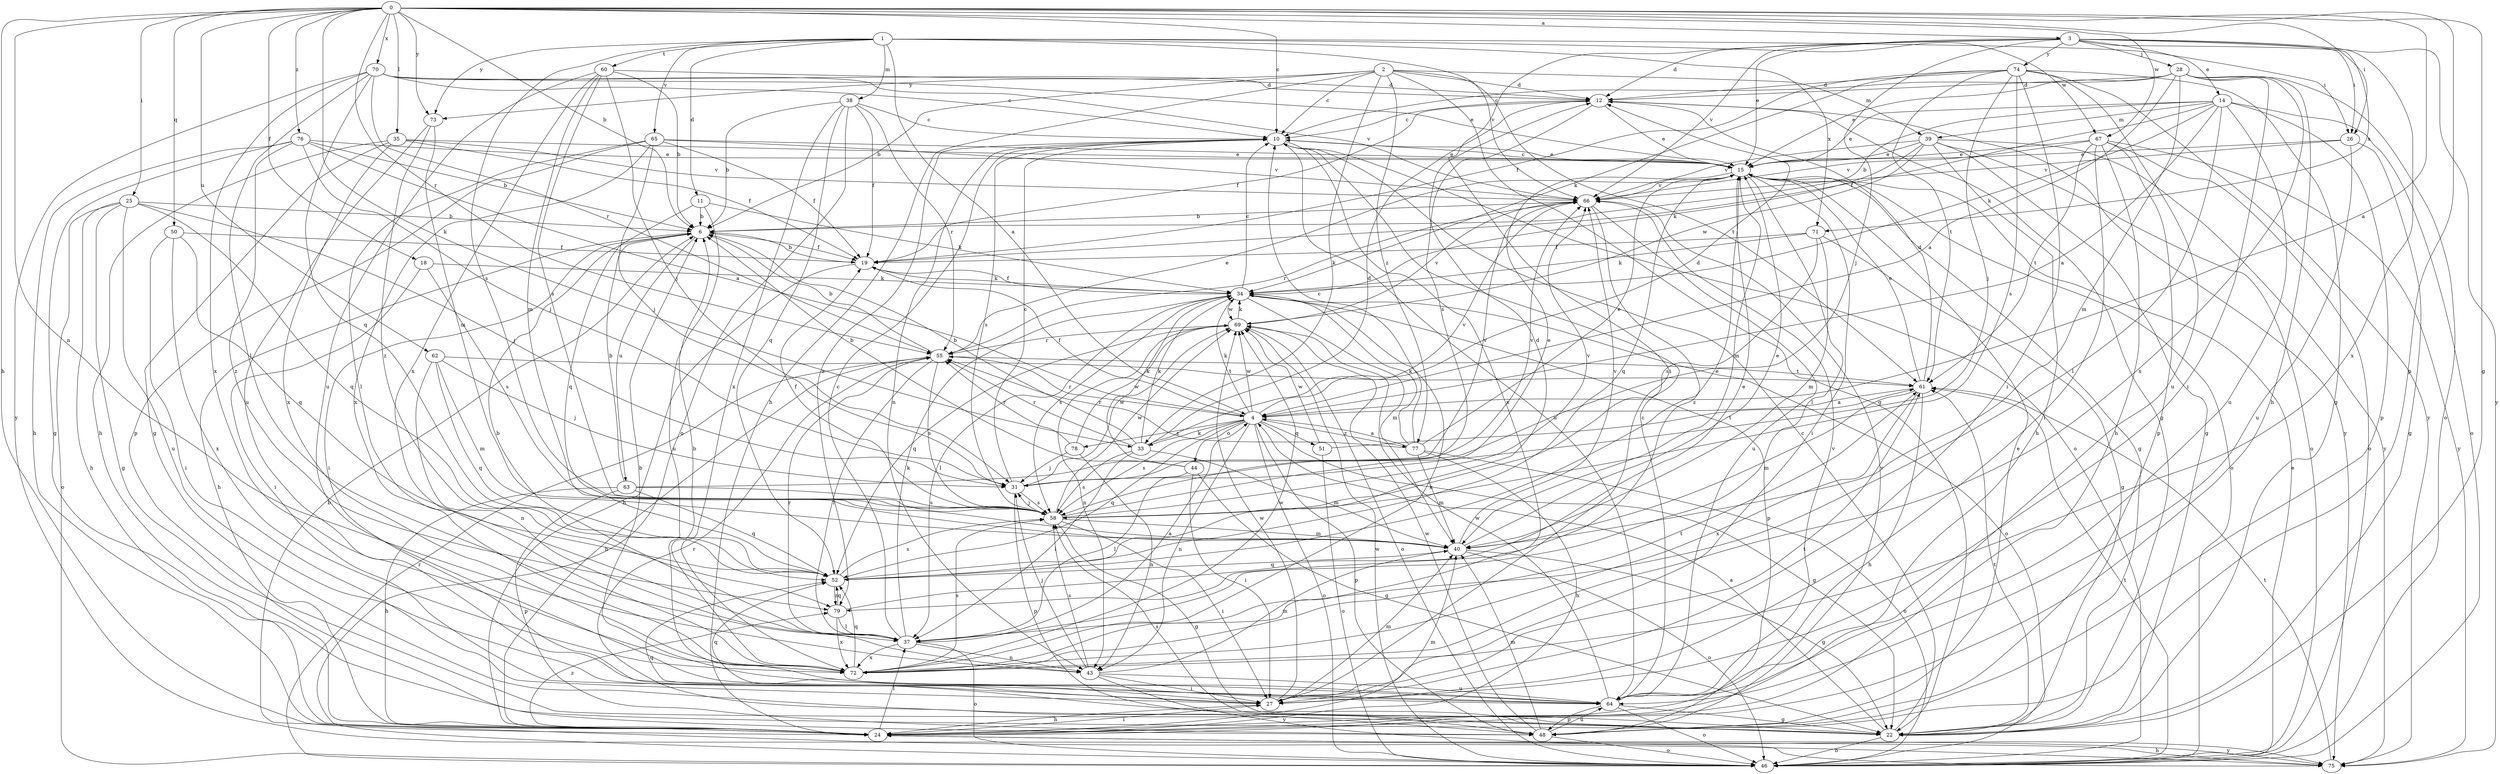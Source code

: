 strict digraph  {
0;
1;
2;
3;
4;
6;
10;
11;
12;
14;
15;
18;
19;
22;
24;
25;
26;
27;
28;
31;
33;
34;
35;
37;
38;
39;
40;
43;
44;
46;
48;
50;
51;
52;
55;
58;
60;
61;
62;
63;
64;
65;
66;
67;
69;
70;
71;
72;
73;
74;
75;
76;
77;
78;
79;
0 -> 3  [label=a];
0 -> 4  [label=a];
0 -> 6  [label=b];
0 -> 10  [label=c];
0 -> 18  [label=f];
0 -> 22  [label=g];
0 -> 24  [label=h];
0 -> 25  [label=i];
0 -> 26  [label=i];
0 -> 33  [label=k];
0 -> 35  [label=l];
0 -> 43  [label=n];
0 -> 48  [label=p];
0 -> 50  [label=q];
0 -> 55  [label=r];
0 -> 62  [label=u];
0 -> 67  [label=w];
0 -> 70  [label=x];
0 -> 73  [label=y];
0 -> 76  [label=z];
1 -> 4  [label=a];
1 -> 11  [label=d];
1 -> 26  [label=i];
1 -> 38  [label=m];
1 -> 58  [label=s];
1 -> 60  [label=t];
1 -> 65  [label=v];
1 -> 66  [label=v];
1 -> 67  [label=w];
1 -> 71  [label=x];
1 -> 73  [label=y];
2 -> 6  [label=b];
2 -> 10  [label=c];
2 -> 12  [label=d];
2 -> 22  [label=g];
2 -> 24  [label=h];
2 -> 33  [label=k];
2 -> 39  [label=m];
2 -> 61  [label=t];
2 -> 73  [label=y];
2 -> 77  [label=z];
3 -> 12  [label=d];
3 -> 14  [label=e];
3 -> 15  [label=e];
3 -> 26  [label=i];
3 -> 27  [label=i];
3 -> 28  [label=j];
3 -> 31  [label=j];
3 -> 66  [label=v];
3 -> 71  [label=x];
3 -> 72  [label=x];
3 -> 74  [label=y];
3 -> 75  [label=y];
4 -> 12  [label=d];
4 -> 19  [label=f];
4 -> 22  [label=g];
4 -> 33  [label=k];
4 -> 34  [label=k];
4 -> 43  [label=n];
4 -> 44  [label=o];
4 -> 46  [label=o];
4 -> 48  [label=p];
4 -> 51  [label=q];
4 -> 52  [label=q];
4 -> 55  [label=r];
4 -> 58  [label=s];
4 -> 69  [label=w];
4 -> 77  [label=z];
4 -> 78  [label=z];
6 -> 19  [label=f];
6 -> 24  [label=h];
6 -> 27  [label=i];
6 -> 63  [label=u];
10 -> 15  [label=e];
10 -> 43  [label=n];
10 -> 46  [label=o];
10 -> 58  [label=s];
10 -> 64  [label=u];
10 -> 72  [label=x];
10 -> 79  [label=z];
11 -> 6  [label=b];
11 -> 34  [label=k];
11 -> 52  [label=q];
11 -> 64  [label=u];
12 -> 10  [label=c];
12 -> 15  [label=e];
12 -> 19  [label=f];
12 -> 22  [label=g];
12 -> 58  [label=s];
12 -> 75  [label=y];
14 -> 4  [label=a];
14 -> 6  [label=b];
14 -> 15  [label=e];
14 -> 19  [label=f];
14 -> 34  [label=k];
14 -> 37  [label=l];
14 -> 39  [label=m];
14 -> 46  [label=o];
14 -> 48  [label=p];
14 -> 64  [label=u];
15 -> 10  [label=c];
15 -> 22  [label=g];
15 -> 27  [label=i];
15 -> 37  [label=l];
15 -> 40  [label=m];
15 -> 46  [label=o];
15 -> 52  [label=q];
15 -> 66  [label=v];
18 -> 27  [label=i];
18 -> 34  [label=k];
18 -> 58  [label=s];
19 -> 6  [label=b];
19 -> 24  [label=h];
19 -> 34  [label=k];
22 -> 4  [label=a];
22 -> 10  [label=c];
22 -> 46  [label=o];
22 -> 52  [label=q];
22 -> 58  [label=s];
22 -> 61  [label=t];
24 -> 27  [label=i];
24 -> 37  [label=l];
24 -> 40  [label=m];
24 -> 75  [label=y];
24 -> 79  [label=z];
25 -> 6  [label=b];
25 -> 22  [label=g];
25 -> 24  [label=h];
25 -> 31  [label=j];
25 -> 46  [label=o];
25 -> 52  [label=q];
25 -> 64  [label=u];
26 -> 15  [label=e];
26 -> 22  [label=g];
26 -> 64  [label=u];
26 -> 66  [label=v];
27 -> 24  [label=h];
27 -> 40  [label=m];
27 -> 52  [label=q];
27 -> 61  [label=t];
27 -> 69  [label=w];
28 -> 4  [label=a];
28 -> 10  [label=c];
28 -> 12  [label=d];
28 -> 15  [label=e];
28 -> 24  [label=h];
28 -> 27  [label=i];
28 -> 40  [label=m];
28 -> 46  [label=o];
28 -> 72  [label=x];
31 -> 10  [label=c];
31 -> 48  [label=p];
31 -> 58  [label=s];
31 -> 66  [label=v];
31 -> 69  [label=w];
33 -> 6  [label=b];
33 -> 12  [label=d];
33 -> 34  [label=k];
33 -> 37  [label=l];
33 -> 40  [label=m];
33 -> 55  [label=r];
33 -> 58  [label=s];
33 -> 66  [label=v];
34 -> 10  [label=c];
34 -> 19  [label=f];
34 -> 37  [label=l];
34 -> 40  [label=m];
34 -> 46  [label=o];
34 -> 48  [label=p];
34 -> 58  [label=s];
34 -> 69  [label=w];
35 -> 15  [label=e];
35 -> 19  [label=f];
35 -> 22  [label=g];
35 -> 24  [label=h];
35 -> 66  [label=v];
35 -> 72  [label=x];
37 -> 4  [label=a];
37 -> 6  [label=b];
37 -> 10  [label=c];
37 -> 34  [label=k];
37 -> 43  [label=n];
37 -> 46  [label=o];
37 -> 55  [label=r];
37 -> 72  [label=x];
38 -> 6  [label=b];
38 -> 10  [label=c];
38 -> 19  [label=f];
38 -> 46  [label=o];
38 -> 52  [label=q];
38 -> 55  [label=r];
38 -> 72  [label=x];
39 -> 15  [label=e];
39 -> 22  [label=g];
39 -> 24  [label=h];
39 -> 34  [label=k];
39 -> 46  [label=o];
39 -> 66  [label=v];
39 -> 69  [label=w];
39 -> 75  [label=y];
40 -> 15  [label=e];
40 -> 22  [label=g];
40 -> 46  [label=o];
40 -> 52  [label=q];
40 -> 66  [label=v];
43 -> 27  [label=i];
43 -> 31  [label=j];
43 -> 40  [label=m];
43 -> 58  [label=s];
43 -> 64  [label=u];
43 -> 75  [label=y];
44 -> 6  [label=b];
44 -> 22  [label=g];
44 -> 27  [label=i];
44 -> 34  [label=k];
44 -> 37  [label=l];
46 -> 15  [label=e];
46 -> 55  [label=r];
46 -> 61  [label=t];
46 -> 69  [label=w];
48 -> 15  [label=e];
48 -> 40  [label=m];
48 -> 46  [label=o];
48 -> 55  [label=r];
48 -> 64  [label=u];
48 -> 66  [label=v];
48 -> 69  [label=w];
50 -> 19  [label=f];
50 -> 27  [label=i];
50 -> 52  [label=q];
50 -> 72  [label=x];
51 -> 46  [label=o];
51 -> 61  [label=t];
51 -> 69  [label=w];
52 -> 12  [label=d];
52 -> 15  [label=e];
52 -> 58  [label=s];
52 -> 79  [label=z];
55 -> 6  [label=b];
55 -> 15  [label=e];
55 -> 24  [label=h];
55 -> 37  [label=l];
55 -> 58  [label=s];
55 -> 61  [label=t];
58 -> 15  [label=e];
58 -> 19  [label=f];
58 -> 22  [label=g];
58 -> 27  [label=i];
58 -> 31  [label=j];
58 -> 40  [label=m];
58 -> 66  [label=v];
58 -> 69  [label=w];
60 -> 6  [label=b];
60 -> 12  [label=d];
60 -> 31  [label=j];
60 -> 40  [label=m];
60 -> 58  [label=s];
60 -> 64  [label=u];
60 -> 72  [label=x];
61 -> 4  [label=a];
61 -> 12  [label=d];
61 -> 15  [label=e];
61 -> 24  [label=h];
61 -> 40  [label=m];
61 -> 72  [label=x];
62 -> 31  [label=j];
62 -> 40  [label=m];
62 -> 43  [label=n];
62 -> 52  [label=q];
62 -> 61  [label=t];
63 -> 6  [label=b];
63 -> 24  [label=h];
63 -> 48  [label=p];
63 -> 52  [label=q];
63 -> 58  [label=s];
63 -> 66  [label=v];
64 -> 6  [label=b];
64 -> 10  [label=c];
64 -> 22  [label=g];
64 -> 46  [label=o];
64 -> 48  [label=p];
64 -> 66  [label=v];
64 -> 69  [label=w];
65 -> 15  [label=e];
65 -> 19  [label=f];
65 -> 31  [label=j];
65 -> 37  [label=l];
65 -> 48  [label=p];
65 -> 66  [label=v];
65 -> 72  [label=x];
66 -> 6  [label=b];
66 -> 55  [label=r];
66 -> 64  [label=u];
66 -> 79  [label=z];
67 -> 15  [label=e];
67 -> 24  [label=h];
67 -> 27  [label=i];
67 -> 46  [label=o];
67 -> 48  [label=p];
67 -> 61  [label=t];
67 -> 66  [label=v];
67 -> 75  [label=y];
69 -> 34  [label=k];
69 -> 43  [label=n];
69 -> 46  [label=o];
69 -> 52  [label=q];
69 -> 55  [label=r];
69 -> 66  [label=v];
70 -> 10  [label=c];
70 -> 12  [label=d];
70 -> 15  [label=e];
70 -> 37  [label=l];
70 -> 52  [label=q];
70 -> 55  [label=r];
70 -> 66  [label=v];
70 -> 72  [label=x];
70 -> 75  [label=y];
71 -> 19  [label=f];
71 -> 22  [label=g];
71 -> 34  [label=k];
71 -> 40  [label=m];
71 -> 58  [label=s];
72 -> 6  [label=b];
72 -> 34  [label=k];
72 -> 52  [label=q];
72 -> 58  [label=s];
72 -> 61  [label=t];
72 -> 69  [label=w];
73 -> 40  [label=m];
73 -> 64  [label=u];
73 -> 79  [label=z];
74 -> 12  [label=d];
74 -> 19  [label=f];
74 -> 22  [label=g];
74 -> 27  [label=i];
74 -> 31  [label=j];
74 -> 34  [label=k];
74 -> 58  [label=s];
74 -> 61  [label=t];
74 -> 64  [label=u];
74 -> 75  [label=y];
75 -> 6  [label=b];
75 -> 24  [label=h];
75 -> 61  [label=t];
76 -> 4  [label=a];
76 -> 6  [label=b];
76 -> 15  [label=e];
76 -> 22  [label=g];
76 -> 24  [label=h];
76 -> 31  [label=j];
76 -> 79  [label=z];
77 -> 4  [label=a];
77 -> 10  [label=c];
77 -> 15  [label=e];
77 -> 24  [label=h];
77 -> 34  [label=k];
77 -> 40  [label=m];
77 -> 46  [label=o];
77 -> 55  [label=r];
78 -> 31  [label=j];
78 -> 43  [label=n];
78 -> 55  [label=r];
78 -> 69  [label=w];
79 -> 15  [label=e];
79 -> 37  [label=l];
79 -> 52  [label=q];
79 -> 72  [label=x];
}
